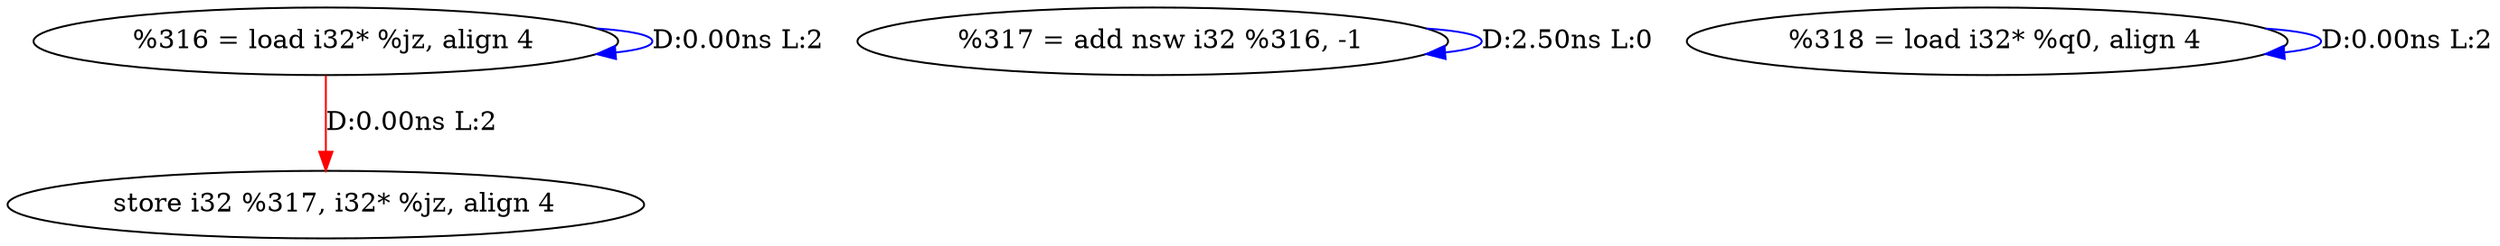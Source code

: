 digraph {
Node0x2d109d0[label="  %316 = load i32* %jz, align 4"];
Node0x2d109d0 -> Node0x2d109d0[label="D:0.00ns L:2",color=blue];
Node0x2d10b90[label="  store i32 %317, i32* %jz, align 4"];
Node0x2d109d0 -> Node0x2d10b90[label="D:0.00ns L:2",color=red];
Node0x2d10ab0[label="  %317 = add nsw i32 %316, -1"];
Node0x2d10ab0 -> Node0x2d10ab0[label="D:2.50ns L:0",color=blue];
Node0x2d10c70[label="  %318 = load i32* %q0, align 4"];
Node0x2d10c70 -> Node0x2d10c70[label="D:0.00ns L:2",color=blue];
}

